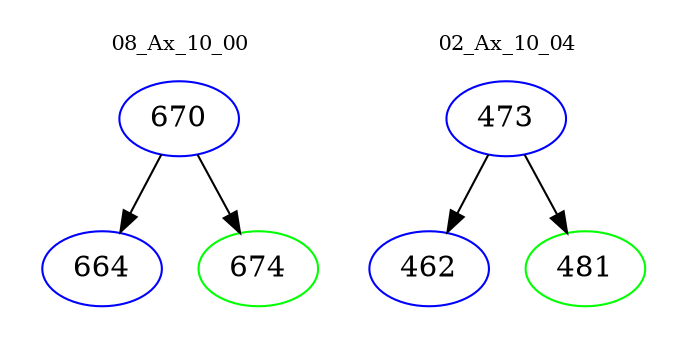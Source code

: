 digraph{
subgraph cluster_0 {
color = white
label = "08_Ax_10_00";
fontsize=10;
T0_670 [label="670", color="blue"]
T0_670 -> T0_664 [color="black"]
T0_664 [label="664", color="blue"]
T0_670 -> T0_674 [color="black"]
T0_674 [label="674", color="green"]
}
subgraph cluster_1 {
color = white
label = "02_Ax_10_04";
fontsize=10;
T1_473 [label="473", color="blue"]
T1_473 -> T1_462 [color="black"]
T1_462 [label="462", color="blue"]
T1_473 -> T1_481 [color="black"]
T1_481 [label="481", color="green"]
}
}
